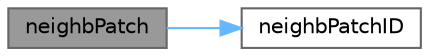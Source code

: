 digraph "neighbPatch"
{
 // LATEX_PDF_SIZE
  bgcolor="transparent";
  edge [fontname=Helvetica,fontsize=10,labelfontname=Helvetica,labelfontsize=10];
  node [fontname=Helvetica,fontsize=10,shape=box,height=0.2,width=0.4];
  rankdir="LR";
  Node1 [id="Node000001",label="neighbPatch",height=0.2,width=0.4,color="gray40", fillcolor="grey60", style="filled", fontcolor="black",tooltip=" "];
  Node1 -> Node2 [id="edge1_Node000001_Node000002",color="steelblue1",style="solid",tooltip=" "];
  Node2 [id="Node000002",label="neighbPatchID",height=0.2,width=0.4,color="grey40", fillcolor="white", style="filled",URL="$classFoam_1_1cyclicGAMGInterface.html#a5e6024547ab7c53848c8bbe7b0a634ba",tooltip=" "];
}
